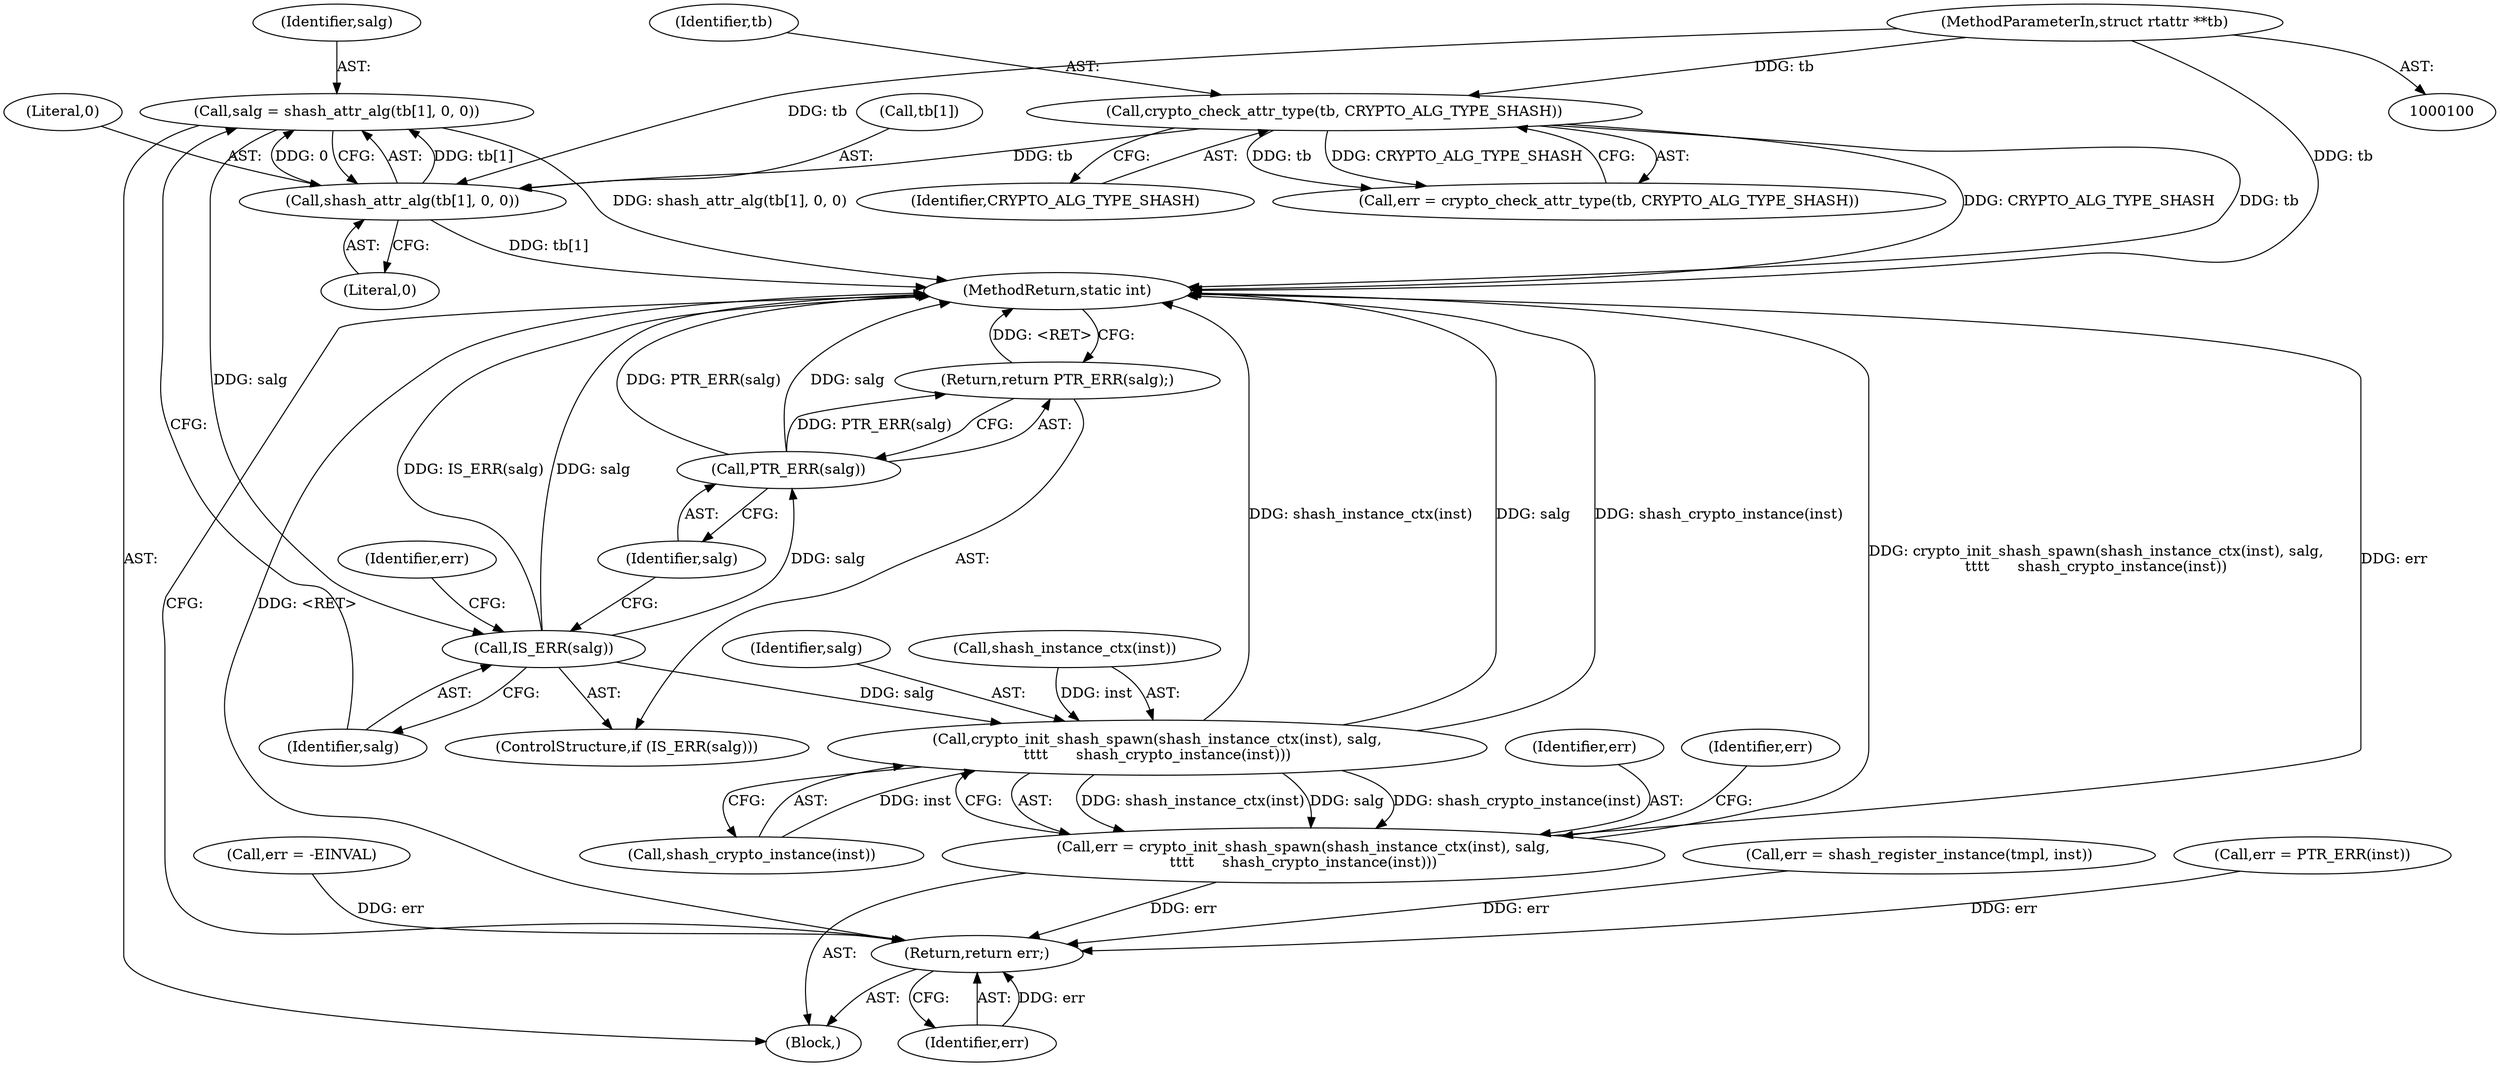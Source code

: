 digraph "0_linux_af3ff8045bbf3e32f1a448542e73abb4c8ceb6f1@pointer" {
"1000119" [label="(Call,salg = shash_attr_alg(tb[1], 0, 0))"];
"1000121" [label="(Call,shash_attr_alg(tb[1], 0, 0))"];
"1000112" [label="(Call,crypto_check_attr_type(tb, CRYPTO_ALG_TYPE_SHASH))"];
"1000102" [label="(MethodParameterIn,struct rtattr **tb)"];
"1000128" [label="(Call,IS_ERR(salg))"];
"1000131" [label="(Call,PTR_ERR(salg))"];
"1000130" [label="(Return,return PTR_ERR(salg);)"];
"1000181" [label="(Call,crypto_init_shash_spawn(shash_instance_ctx(inst), salg,\n\t\t\t\t      shash_crypto_instance(inst)))"];
"1000179" [label="(Call,err = crypto_init_shash_spawn(shash_instance_ctx(inst), salg,\n\t\t\t\t      shash_crypto_instance(inst)))"];
"1000344" [label="(Return,return err;)"];
"1000130" [label="(Return,return PTR_ERR(salg);)"];
"1000113" [label="(Identifier,tb)"];
"1000131" [label="(Call,PTR_ERR(salg))"];
"1000344" [label="(Return,return err;)"];
"1000185" [label="(Call,shash_crypto_instance(inst))"];
"1000345" [label="(Identifier,err)"];
"1000119" [label="(Call,salg = shash_attr_alg(tb[1], 0, 0))"];
"1000329" [label="(Call,err = shash_register_instance(tmpl, inst))"];
"1000122" [label="(Call,tb[1])"];
"1000346" [label="(MethodReturn,static int)"];
"1000114" [label="(Identifier,CRYPTO_ALG_TYPE_SHASH)"];
"1000126" [label="(Literal,0)"];
"1000181" [label="(Call,crypto_init_shash_spawn(shash_instance_ctx(inst), salg,\n\t\t\t\t      shash_crypto_instance(inst)))"];
"1000134" [label="(Identifier,err)"];
"1000180" [label="(Identifier,err)"];
"1000127" [label="(ControlStructure,if (IS_ERR(salg)))"];
"1000125" [label="(Literal,0)"];
"1000184" [label="(Identifier,salg)"];
"1000132" [label="(Identifier,salg)"];
"1000128" [label="(Call,IS_ERR(salg))"];
"1000188" [label="(Identifier,err)"];
"1000112" [label="(Call,crypto_check_attr_type(tb, CRYPTO_ALG_TYPE_SHASH))"];
"1000171" [label="(Call,err = PTR_ERR(inst))"];
"1000103" [label="(Block,)"];
"1000120" [label="(Identifier,salg)"];
"1000179" [label="(Call,err = crypto_init_shash_spawn(shash_instance_ctx(inst), salg,\n\t\t\t\t      shash_crypto_instance(inst)))"];
"1000110" [label="(Call,err = crypto_check_attr_type(tb, CRYPTO_ALG_TYPE_SHASH))"];
"1000129" [label="(Identifier,salg)"];
"1000133" [label="(Call,err = -EINVAL)"];
"1000121" [label="(Call,shash_attr_alg(tb[1], 0, 0))"];
"1000102" [label="(MethodParameterIn,struct rtattr **tb)"];
"1000182" [label="(Call,shash_instance_ctx(inst))"];
"1000119" -> "1000103"  [label="AST: "];
"1000119" -> "1000121"  [label="CFG: "];
"1000120" -> "1000119"  [label="AST: "];
"1000121" -> "1000119"  [label="AST: "];
"1000129" -> "1000119"  [label="CFG: "];
"1000119" -> "1000346"  [label="DDG: shash_attr_alg(tb[1], 0, 0)"];
"1000121" -> "1000119"  [label="DDG: tb[1]"];
"1000121" -> "1000119"  [label="DDG: 0"];
"1000119" -> "1000128"  [label="DDG: salg"];
"1000121" -> "1000126"  [label="CFG: "];
"1000122" -> "1000121"  [label="AST: "];
"1000125" -> "1000121"  [label="AST: "];
"1000126" -> "1000121"  [label="AST: "];
"1000121" -> "1000346"  [label="DDG: tb[1]"];
"1000112" -> "1000121"  [label="DDG: tb"];
"1000102" -> "1000121"  [label="DDG: tb"];
"1000112" -> "1000110"  [label="AST: "];
"1000112" -> "1000114"  [label="CFG: "];
"1000113" -> "1000112"  [label="AST: "];
"1000114" -> "1000112"  [label="AST: "];
"1000110" -> "1000112"  [label="CFG: "];
"1000112" -> "1000346"  [label="DDG: CRYPTO_ALG_TYPE_SHASH"];
"1000112" -> "1000346"  [label="DDG: tb"];
"1000112" -> "1000110"  [label="DDG: tb"];
"1000112" -> "1000110"  [label="DDG: CRYPTO_ALG_TYPE_SHASH"];
"1000102" -> "1000112"  [label="DDG: tb"];
"1000102" -> "1000100"  [label="AST: "];
"1000102" -> "1000346"  [label="DDG: tb"];
"1000128" -> "1000127"  [label="AST: "];
"1000128" -> "1000129"  [label="CFG: "];
"1000129" -> "1000128"  [label="AST: "];
"1000132" -> "1000128"  [label="CFG: "];
"1000134" -> "1000128"  [label="CFG: "];
"1000128" -> "1000346"  [label="DDG: salg"];
"1000128" -> "1000346"  [label="DDG: IS_ERR(salg)"];
"1000128" -> "1000131"  [label="DDG: salg"];
"1000128" -> "1000181"  [label="DDG: salg"];
"1000131" -> "1000130"  [label="AST: "];
"1000131" -> "1000132"  [label="CFG: "];
"1000132" -> "1000131"  [label="AST: "];
"1000130" -> "1000131"  [label="CFG: "];
"1000131" -> "1000346"  [label="DDG: salg"];
"1000131" -> "1000346"  [label="DDG: PTR_ERR(salg)"];
"1000131" -> "1000130"  [label="DDG: PTR_ERR(salg)"];
"1000130" -> "1000127"  [label="AST: "];
"1000346" -> "1000130"  [label="CFG: "];
"1000130" -> "1000346"  [label="DDG: <RET>"];
"1000181" -> "1000179"  [label="AST: "];
"1000181" -> "1000185"  [label="CFG: "];
"1000182" -> "1000181"  [label="AST: "];
"1000184" -> "1000181"  [label="AST: "];
"1000185" -> "1000181"  [label="AST: "];
"1000179" -> "1000181"  [label="CFG: "];
"1000181" -> "1000346"  [label="DDG: shash_crypto_instance(inst)"];
"1000181" -> "1000346"  [label="DDG: shash_instance_ctx(inst)"];
"1000181" -> "1000346"  [label="DDG: salg"];
"1000181" -> "1000179"  [label="DDG: shash_instance_ctx(inst)"];
"1000181" -> "1000179"  [label="DDG: salg"];
"1000181" -> "1000179"  [label="DDG: shash_crypto_instance(inst)"];
"1000182" -> "1000181"  [label="DDG: inst"];
"1000185" -> "1000181"  [label="DDG: inst"];
"1000179" -> "1000103"  [label="AST: "];
"1000180" -> "1000179"  [label="AST: "];
"1000188" -> "1000179"  [label="CFG: "];
"1000179" -> "1000346"  [label="DDG: crypto_init_shash_spawn(shash_instance_ctx(inst), salg,\n\t\t\t\t      shash_crypto_instance(inst))"];
"1000179" -> "1000346"  [label="DDG: err"];
"1000179" -> "1000344"  [label="DDG: err"];
"1000344" -> "1000103"  [label="AST: "];
"1000344" -> "1000345"  [label="CFG: "];
"1000345" -> "1000344"  [label="AST: "];
"1000346" -> "1000344"  [label="CFG: "];
"1000344" -> "1000346"  [label="DDG: <RET>"];
"1000345" -> "1000344"  [label="DDG: err"];
"1000171" -> "1000344"  [label="DDG: err"];
"1000133" -> "1000344"  [label="DDG: err"];
"1000329" -> "1000344"  [label="DDG: err"];
}
